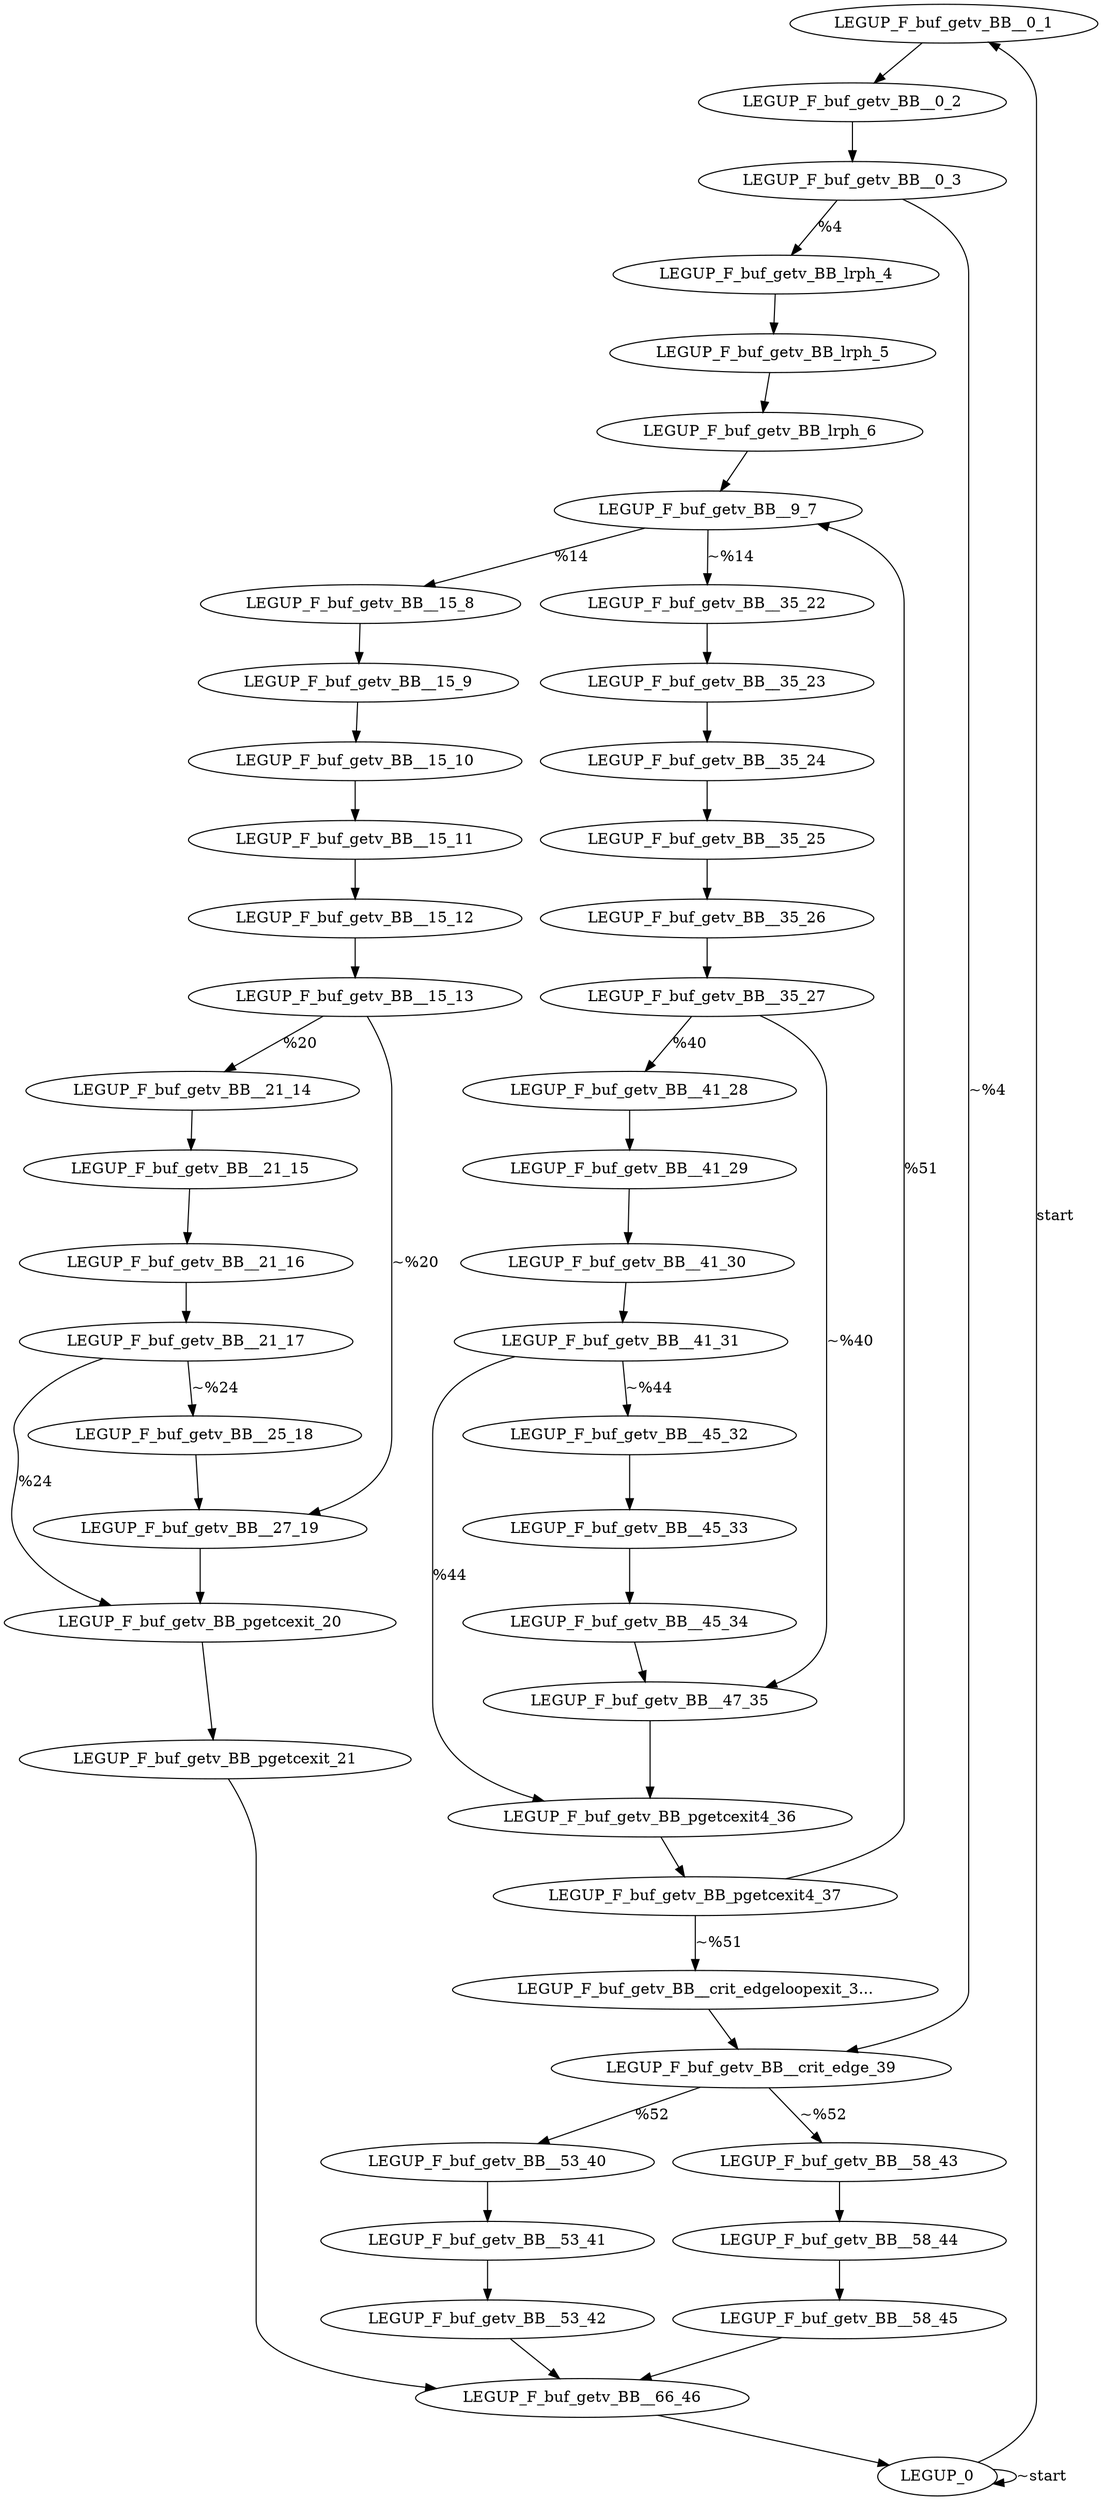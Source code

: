 digraph {
Node0x40ebb40[label="LEGUP_F_buf_getv_BB__0_1"];
Node0x40eb9a0[label="LEGUP_0"];
Node0x40eb9a0 -> Node0x40ebb40[label="start"];
Node0x40eb9a0 -> Node0x40eb9a0[label="~start"];
Node0x40ef4b0[label="LEGUP_F_buf_getv_BB__0_2"];
Node0x40ebb40 -> Node0x40ef4b0;
Node0x40ef5f0[label="LEGUP_F_buf_getv_BB__0_3"];
Node0x40ef4b0 -> Node0x40ef5f0;
Node0x40ebc90[label="LEGUP_F_buf_getv_BB_lrph_4"];
Node0x40ef5f0 -> Node0x40ebc90[label="%4"];
Node0x40ece00[label="LEGUP_F_buf_getv_BB__crit_edge_39"];
Node0x40ef5f0 -> Node0x40ece00[label="~%4"];
Node0x40f04d0[label="LEGUP_F_buf_getv_BB_lrph_5"];
Node0x40ebc90 -> Node0x40f04d0;
Node0x40f05a0[label="LEGUP_F_buf_getv_BB_lrph_6"];
Node0x40f04d0 -> Node0x40f05a0;
Node0x40ebde0[label="LEGUP_F_buf_getv_BB__9_7"];
Node0x40f05a0 -> Node0x40ebde0;
Node0x40ebf30[label="LEGUP_F_buf_getv_BB__15_8"];
Node0x40ebde0 -> Node0x40ebf30[label="%14"];
Node0x40ec5c0[label="LEGUP_F_buf_getv_BB__35_22"];
Node0x40ebde0 -> Node0x40ec5c0[label="~%14"];
Node0x40eff10[label="LEGUP_F_buf_getv_BB__15_9"];
Node0x40ebf30 -> Node0x40eff10;
Node0x40f0d70[label="LEGUP_F_buf_getv_BB__15_10"];
Node0x40eff10 -> Node0x40f0d70;
Node0x40f0e40[label="LEGUP_F_buf_getv_BB__15_11"];
Node0x40f0d70 -> Node0x40f0e40;
Node0x40f0f10[label="LEGUP_F_buf_getv_BB__15_12"];
Node0x40f0e40 -> Node0x40f0f10;
Node0x40f0fe0[label="LEGUP_F_buf_getv_BB__15_13"];
Node0x40f0f10 -> Node0x40f0fe0;
Node0x40ec080[label="LEGUP_F_buf_getv_BB__21_14"];
Node0x40f0fe0 -> Node0x40ec080[label="%20"];
Node0x40ec320[label="LEGUP_F_buf_getv_BB__27_19"];
Node0x40f0fe0 -> Node0x40ec320[label="~%20"];
Node0x40f0670[label="LEGUP_F_buf_getv_BB__21_15"];
Node0x40ec080 -> Node0x40f0670;
Node0x40f1880[label="LEGUP_F_buf_getv_BB__21_16"];
Node0x40f0670 -> Node0x40f1880;
Node0x40f1950[label="LEGUP_F_buf_getv_BB__21_17"];
Node0x40f1880 -> Node0x40f1950;
Node0x40ec470[label="LEGUP_F_buf_getv_BB_pgetcexit_20"];
Node0x40f1950 -> Node0x40ec470[label="%24"];
Node0x40ec1d0[label="LEGUP_F_buf_getv_BB__25_18"];
Node0x40f1950 -> Node0x40ec1d0[label="~%24"];
Node0x40ec1d0 -> Node0x40ec320;
Node0x40ec320 -> Node0x40ec470;
Node0x40f2090[label="LEGUP_F_buf_getv_BB_pgetcexit_21"];
Node0x40ec470 -> Node0x40f2090;
Node0x40ed280[label="LEGUP_F_buf_getv_BB__66_46"];
Node0x40f2090 -> Node0x40ed280;
Node0x40f2710[label="LEGUP_F_buf_getv_BB__35_23"];
Node0x40ec5c0 -> Node0x40f2710;
Node0x40f27e0[label="LEGUP_F_buf_getv_BB__35_24"];
Node0x40f2710 -> Node0x40f27e0;
Node0x40f28b0[label="LEGUP_F_buf_getv_BB__35_25"];
Node0x40f27e0 -> Node0x40f28b0;
Node0x40f2980[label="LEGUP_F_buf_getv_BB__35_26"];
Node0x40f28b0 -> Node0x40f2980;
Node0x40f2a50[label="LEGUP_F_buf_getv_BB__35_27"];
Node0x40f2980 -> Node0x40f2a50;
Node0x40ec710[label="LEGUP_F_buf_getv_BB__41_28"];
Node0x40f2a50 -> Node0x40ec710[label="%40"];
Node0x40ec9b0[label="LEGUP_F_buf_getv_BB__47_35"];
Node0x40f2a50 -> Node0x40ec9b0[label="~%40"];
Node0x40f1c70[label="LEGUP_F_buf_getv_BB__41_29"];
Node0x40ec710 -> Node0x40f1c70;
Node0x40f1d40[label="LEGUP_F_buf_getv_BB__41_30"];
Node0x40f1c70 -> Node0x40f1d40;
Node0x40f1e10[label="LEGUP_F_buf_getv_BB__41_31"];
Node0x40f1d40 -> Node0x40f1e10;
Node0x40ecb00[label="LEGUP_F_buf_getv_BB_pgetcexit4_36"];
Node0x40f1e10 -> Node0x40ecb00[label="%44"];
Node0x40ec860[label="LEGUP_F_buf_getv_BB__45_32"];
Node0x40f1e10 -> Node0x40ec860[label="~%44"];
Node0x40f08c0[label="LEGUP_F_buf_getv_BB__45_33"];
Node0x40ec860 -> Node0x40f08c0;
Node0x40f0990[label="LEGUP_F_buf_getv_BB__45_34"];
Node0x40f08c0 -> Node0x40f0990;
Node0x40f0990 -> Node0x40ec9b0;
Node0x40ec9b0 -> Node0x40ecb00;
Node0x40f25d0[label="LEGUP_F_buf_getv_BB_pgetcexit4_37"];
Node0x40ecb00 -> Node0x40f25d0;
Node0x40f25d0 -> Node0x40ebde0[label="%51"];
Node0x40ecc80[label="LEGUP_F_buf_getv_BB__crit_edgeloopexit_3..."];
Node0x40f25d0 -> Node0x40ecc80[label="~%51"];
Node0x40ecc80 -> Node0x40ece00;
Node0x40ecf80[label="LEGUP_F_buf_getv_BB__53_40"];
Node0x40ece00 -> Node0x40ecf80[label="%52"];
Node0x40ed100[label="LEGUP_F_buf_getv_BB__58_43"];
Node0x40ece00 -> Node0x40ed100[label="~%52"];
Node0x40f16d0[label="LEGUP_F_buf_getv_BB__53_41"];
Node0x40ecf80 -> Node0x40f16d0;
Node0x40f0040[label="LEGUP_F_buf_getv_BB__53_42"];
Node0x40f16d0 -> Node0x40f0040;
Node0x40f0040 -> Node0x40ed280;
Node0x40f0190[label="LEGUP_F_buf_getv_BB__58_44"];
Node0x40ed100 -> Node0x40f0190;
Node0x40f0260[label="LEGUP_F_buf_getv_BB__58_45"];
Node0x40f0190 -> Node0x40f0260;
Node0x40f0260 -> Node0x40ed280;
Node0x40ed280 -> Node0x40eb9a0;
}
